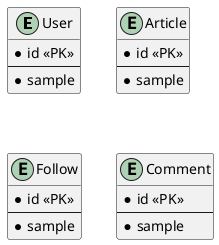 @startuml 

entity User {
    * id <<PK>>
    --
    * sample
}

entity Article {
    * id <<PK>>
    --
    * sample
}

entity Follow {
    * id <<PK>>
    --
    * sample
}

entity Comment {
    * id <<PK>>
    --
    * sample
}

@enduml